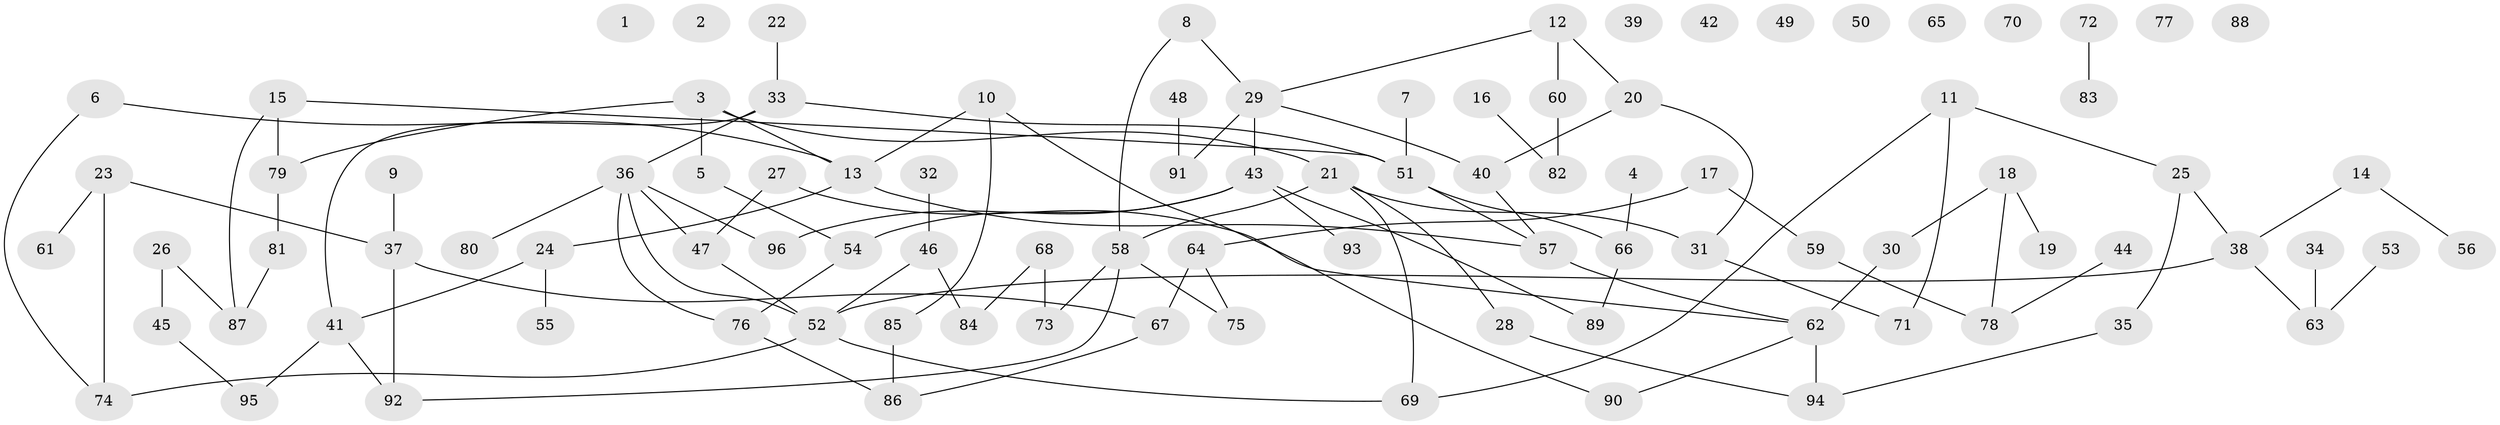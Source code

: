 // Generated by graph-tools (version 1.1) at 2025/13/03/09/25 04:13:09]
// undirected, 96 vertices, 111 edges
graph export_dot {
graph [start="1"]
  node [color=gray90,style=filled];
  1;
  2;
  3;
  4;
  5;
  6;
  7;
  8;
  9;
  10;
  11;
  12;
  13;
  14;
  15;
  16;
  17;
  18;
  19;
  20;
  21;
  22;
  23;
  24;
  25;
  26;
  27;
  28;
  29;
  30;
  31;
  32;
  33;
  34;
  35;
  36;
  37;
  38;
  39;
  40;
  41;
  42;
  43;
  44;
  45;
  46;
  47;
  48;
  49;
  50;
  51;
  52;
  53;
  54;
  55;
  56;
  57;
  58;
  59;
  60;
  61;
  62;
  63;
  64;
  65;
  66;
  67;
  68;
  69;
  70;
  71;
  72;
  73;
  74;
  75;
  76;
  77;
  78;
  79;
  80;
  81;
  82;
  83;
  84;
  85;
  86;
  87;
  88;
  89;
  90;
  91;
  92;
  93;
  94;
  95;
  96;
  3 -- 5;
  3 -- 13;
  3 -- 21;
  3 -- 79;
  4 -- 66;
  5 -- 54;
  6 -- 13;
  6 -- 74;
  7 -- 51;
  8 -- 29;
  8 -- 58;
  9 -- 37;
  10 -- 13;
  10 -- 85;
  10 -- 90;
  11 -- 25;
  11 -- 69;
  11 -- 71;
  12 -- 20;
  12 -- 29;
  12 -- 60;
  13 -- 24;
  13 -- 57;
  14 -- 38;
  14 -- 56;
  15 -- 51;
  15 -- 79;
  15 -- 87;
  16 -- 82;
  17 -- 59;
  17 -- 64;
  18 -- 19;
  18 -- 30;
  18 -- 78;
  20 -- 31;
  20 -- 40;
  21 -- 28;
  21 -- 31;
  21 -- 58;
  21 -- 69;
  22 -- 33;
  23 -- 37;
  23 -- 61;
  23 -- 74;
  24 -- 41;
  24 -- 55;
  25 -- 35;
  25 -- 38;
  26 -- 45;
  26 -- 87;
  27 -- 47;
  27 -- 62;
  28 -- 94;
  29 -- 40;
  29 -- 43;
  29 -- 91;
  30 -- 62;
  31 -- 71;
  32 -- 46;
  33 -- 36;
  33 -- 41;
  33 -- 51;
  34 -- 63;
  35 -- 94;
  36 -- 47;
  36 -- 52;
  36 -- 76;
  36 -- 80;
  36 -- 96;
  37 -- 67;
  37 -- 92;
  38 -- 52;
  38 -- 63;
  40 -- 57;
  41 -- 92;
  41 -- 95;
  43 -- 54;
  43 -- 89;
  43 -- 93;
  43 -- 96;
  44 -- 78;
  45 -- 95;
  46 -- 52;
  46 -- 84;
  47 -- 52;
  48 -- 91;
  51 -- 57;
  51 -- 66;
  52 -- 69;
  52 -- 74;
  53 -- 63;
  54 -- 76;
  57 -- 62;
  58 -- 73;
  58 -- 75;
  58 -- 92;
  59 -- 78;
  60 -- 82;
  62 -- 90;
  62 -- 94;
  64 -- 67;
  64 -- 75;
  66 -- 89;
  67 -- 86;
  68 -- 73;
  68 -- 84;
  72 -- 83;
  76 -- 86;
  79 -- 81;
  81 -- 87;
  85 -- 86;
}
